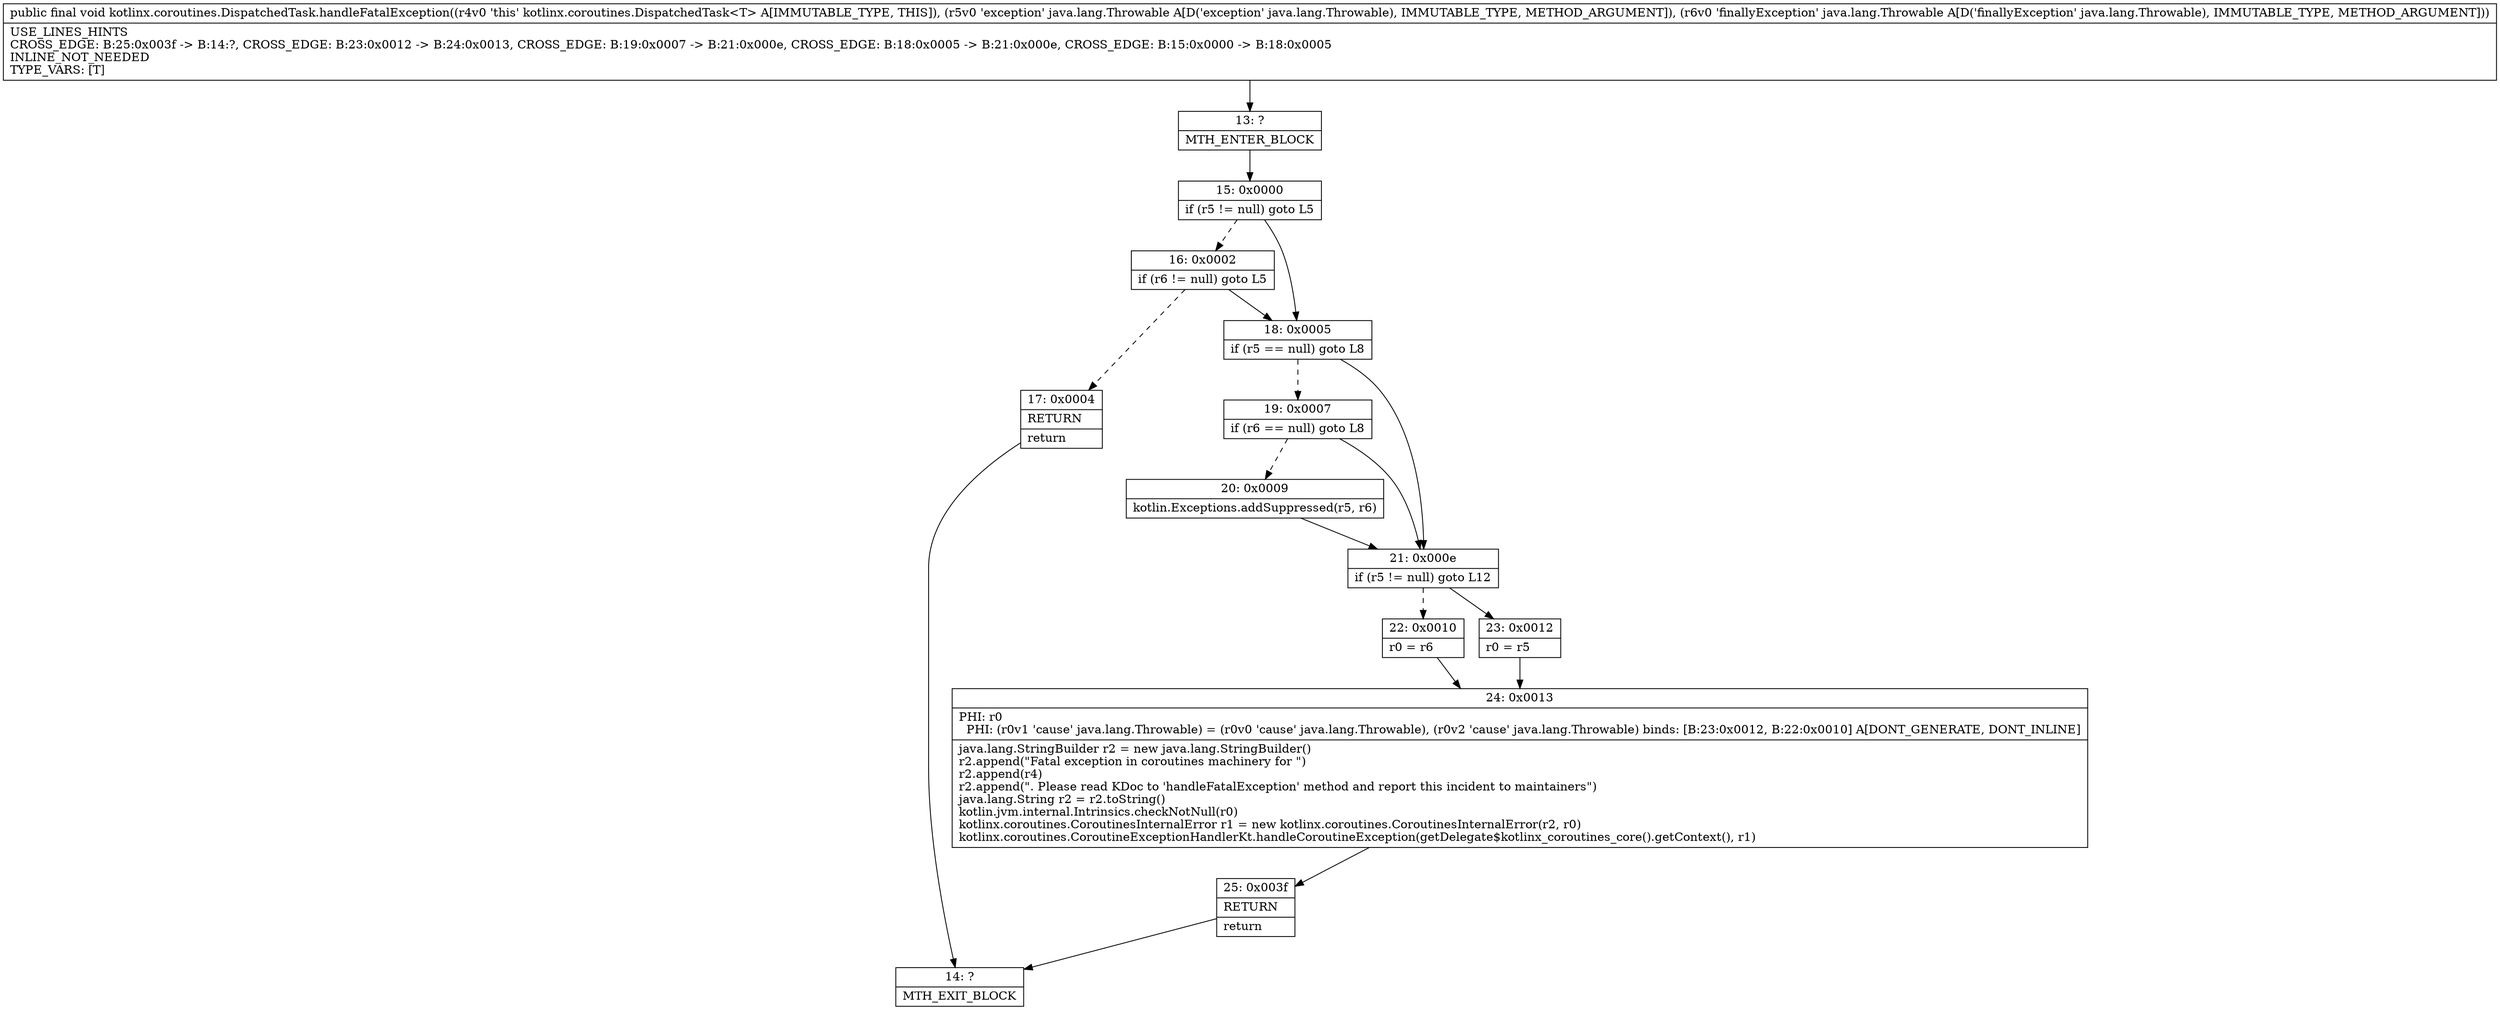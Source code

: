 digraph "CFG forkotlinx.coroutines.DispatchedTask.handleFatalException(Ljava\/lang\/Throwable;Ljava\/lang\/Throwable;)V" {
Node_13 [shape=record,label="{13\:\ ?|MTH_ENTER_BLOCK\l}"];
Node_15 [shape=record,label="{15\:\ 0x0000|if (r5 != null) goto L5\l}"];
Node_16 [shape=record,label="{16\:\ 0x0002|if (r6 != null) goto L5\l}"];
Node_17 [shape=record,label="{17\:\ 0x0004|RETURN\l|return\l}"];
Node_14 [shape=record,label="{14\:\ ?|MTH_EXIT_BLOCK\l}"];
Node_18 [shape=record,label="{18\:\ 0x0005|if (r5 == null) goto L8\l}"];
Node_19 [shape=record,label="{19\:\ 0x0007|if (r6 == null) goto L8\l}"];
Node_20 [shape=record,label="{20\:\ 0x0009|kotlin.Exceptions.addSuppressed(r5, r6)\l}"];
Node_21 [shape=record,label="{21\:\ 0x000e|if (r5 != null) goto L12\l}"];
Node_22 [shape=record,label="{22\:\ 0x0010|r0 = r6\l}"];
Node_24 [shape=record,label="{24\:\ 0x0013|PHI: r0 \l  PHI: (r0v1 'cause' java.lang.Throwable) = (r0v0 'cause' java.lang.Throwable), (r0v2 'cause' java.lang.Throwable) binds: [B:23:0x0012, B:22:0x0010] A[DONT_GENERATE, DONT_INLINE]\l|java.lang.StringBuilder r2 = new java.lang.StringBuilder()\lr2.append(\"Fatal exception in coroutines machinery for \")\lr2.append(r4)\lr2.append(\". Please read KDoc to 'handleFatalException' method and report this incident to maintainers\")\ljava.lang.String r2 = r2.toString()\lkotlin.jvm.internal.Intrinsics.checkNotNull(r0)\lkotlinx.coroutines.CoroutinesInternalError r1 = new kotlinx.coroutines.CoroutinesInternalError(r2, r0)\lkotlinx.coroutines.CoroutineExceptionHandlerKt.handleCoroutineException(getDelegate$kotlinx_coroutines_core().getContext(), r1)\l}"];
Node_25 [shape=record,label="{25\:\ 0x003f|RETURN\l|return\l}"];
Node_23 [shape=record,label="{23\:\ 0x0012|r0 = r5\l}"];
MethodNode[shape=record,label="{public final void kotlinx.coroutines.DispatchedTask.handleFatalException((r4v0 'this' kotlinx.coroutines.DispatchedTask\<T\> A[IMMUTABLE_TYPE, THIS]), (r5v0 'exception' java.lang.Throwable A[D('exception' java.lang.Throwable), IMMUTABLE_TYPE, METHOD_ARGUMENT]), (r6v0 'finallyException' java.lang.Throwable A[D('finallyException' java.lang.Throwable), IMMUTABLE_TYPE, METHOD_ARGUMENT]))  | USE_LINES_HINTS\lCROSS_EDGE: B:25:0x003f \-\> B:14:?, CROSS_EDGE: B:23:0x0012 \-\> B:24:0x0013, CROSS_EDGE: B:19:0x0007 \-\> B:21:0x000e, CROSS_EDGE: B:18:0x0005 \-\> B:21:0x000e, CROSS_EDGE: B:15:0x0000 \-\> B:18:0x0005\lINLINE_NOT_NEEDED\lTYPE_VARS: [T]\l}"];
MethodNode -> Node_13;Node_13 -> Node_15;
Node_15 -> Node_16[style=dashed];
Node_15 -> Node_18;
Node_16 -> Node_17[style=dashed];
Node_16 -> Node_18;
Node_17 -> Node_14;
Node_18 -> Node_19[style=dashed];
Node_18 -> Node_21;
Node_19 -> Node_20[style=dashed];
Node_19 -> Node_21;
Node_20 -> Node_21;
Node_21 -> Node_22[style=dashed];
Node_21 -> Node_23;
Node_22 -> Node_24;
Node_24 -> Node_25;
Node_25 -> Node_14;
Node_23 -> Node_24;
}

